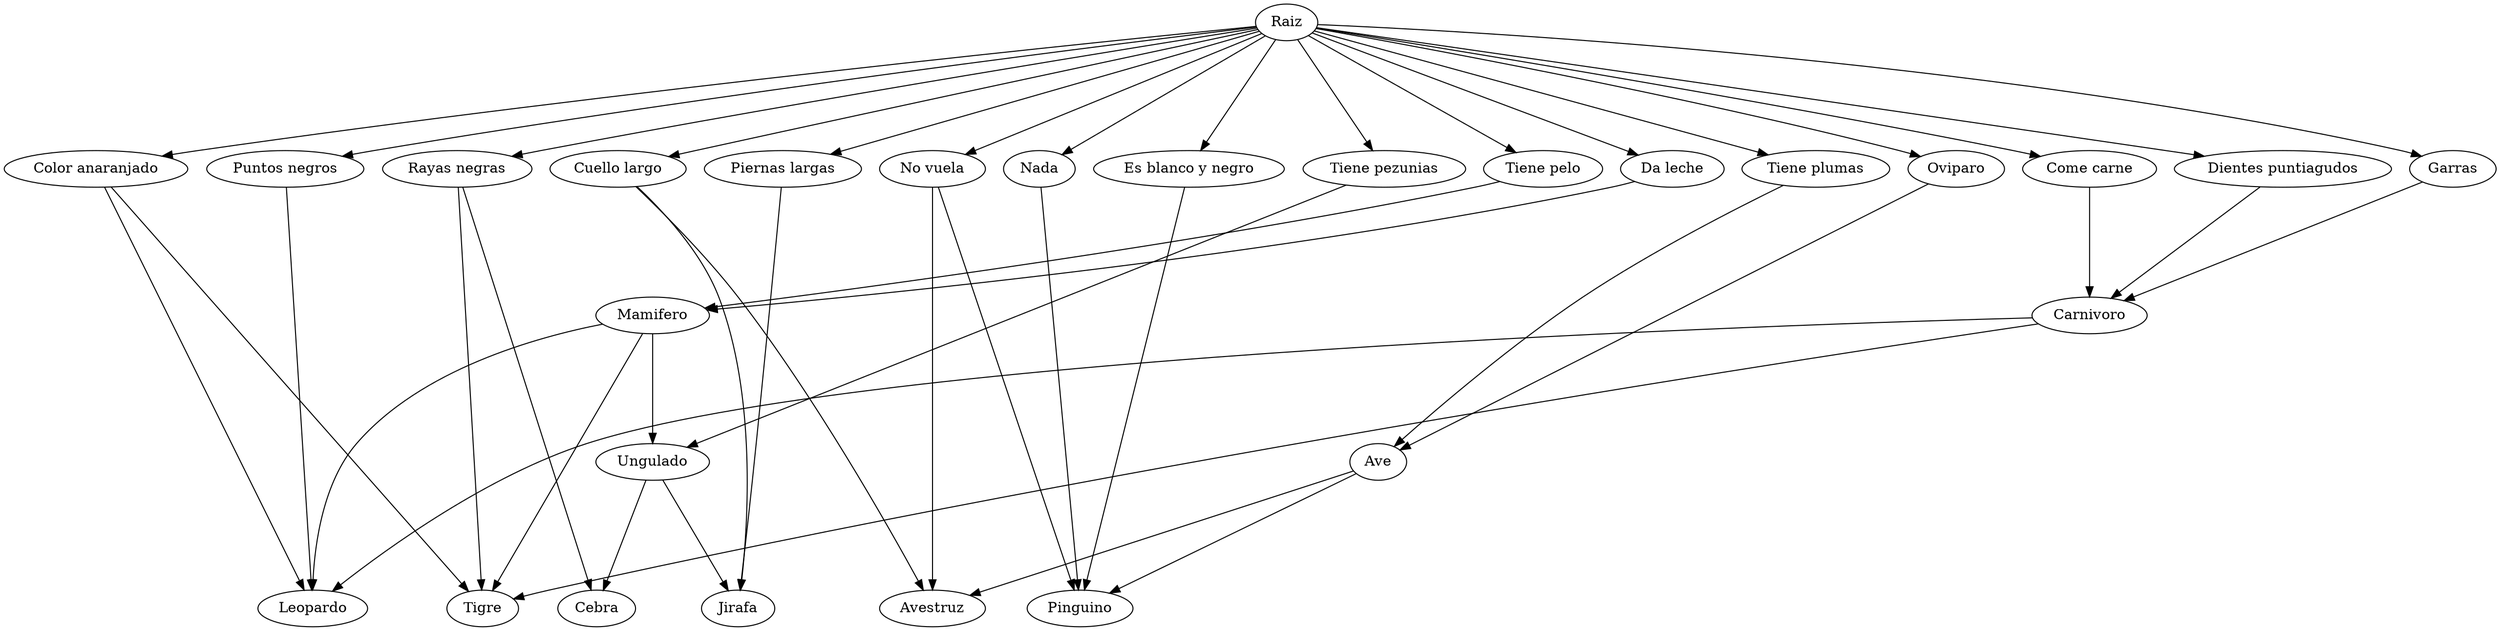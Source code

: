 strict digraph G {
graph [ordering="out"];
graph [ranksep="1.5"];
"Raiz"->"Color anaranjado"
"Color anaranjado"->"Leopardo"
"Color anaranjado"->"Tigre"
"Raiz"->"Puntos negros"
"Puntos negros"->"Leopardo"
"Raiz"->"Rayas negras"
"Rayas negras"->"Tigre"
"Rayas negras"->"Cebra"
"Raiz"->"Cuello largo"
"Cuello largo"->"Jirafa"
"Cuello largo"->"Avestruz"
"Raiz"->"Piernas largas"
"Piernas largas"->"Jirafa"
"Raiz"->"No vuela"
"No vuela"->"Avestruz"
"No vuela"->"Pinguino"
"Raiz"->"Nada"
"Nada"->"Pinguino"
"Raiz"->"Es blanco y negro"
"Es blanco y negro"->"Pinguino"
"Raiz"->"Tiene pezunias"
"Tiene pezunias"->"Ungulado"
"Ungulado"->"Cebra"
"Ungulado"->"Jirafa"
"Raiz"->"Tiene pelo"
"Tiene pelo"->"Mamifero"
"Mamifero"->"Leopardo"
"Mamifero"->"Tigre"
"Mamifero"->"Ungulado"
"Ungulado"->"Cebra"
"Ungulado"->"Jirafa"
"Raiz"->"Da leche"
"Da leche"->"Mamifero"
"Mamifero"->"Leopardo"
"Mamifero"->"Tigre"
"Mamifero"->"Ungulado"
"Ungulado"->"Cebra"
"Ungulado"->"Jirafa"
"Raiz"->"Tiene plumas"
"Tiene plumas"->"Ave"
"Ave"->"Avestruz"
"Ave"->"Pinguino"
"Raiz"->"Oviparo"
"Oviparo"->"Ave"
"Ave"->"Avestruz"
"Ave"->"Pinguino"
"Raiz"->"Come carne"
"Come carne"->"Carnivoro"
"Carnivoro"->"Leopardo"
"Carnivoro"->"Tigre"
"Raiz"->"Dientes puntiagudos"
"Dientes puntiagudos"->"Carnivoro"
"Carnivoro"->"Leopardo"
"Carnivoro"->"Tigre"
"Raiz"->"Garras"
"Garras"->"Carnivoro"
"Carnivoro"->"Leopardo"
"Carnivoro"->"Tigre"
{ rank = same;"Color anaranjado";"Puntos negros";"Rayas negras";"Cuello largo";"Piernas largas";"No vuela";"Nada";"Es blanco y negro";"Tiene pezunias";"Tiene pelo";"Da leche";"Tiene plumas";"Oviparo";"Come carne";"Dientes puntiagudos";"Garras";}
{ rank = same;"Leopardo";"Tigre";"Leopardo";"Tigre";"Cebra";"Jirafa";"Avestruz";"Jirafa";"Avestruz";"Pinguino";"Pinguino";"Pinguino";"Cebra";"Jirafa";"Leopardo";"Tigre";"Cebra";"Jirafa";"Leopardo";"Tigre";"Cebra";"Jirafa";"Avestruz";"Pinguino";"Avestruz";"Pinguino";"Leopardo";"Tigre";"Leopardo";"Tigre";"Leopardo";"Tigre";}
}
